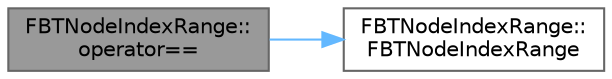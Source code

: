 digraph "FBTNodeIndexRange::operator=="
{
 // INTERACTIVE_SVG=YES
 // LATEX_PDF_SIZE
  bgcolor="transparent";
  edge [fontname=Helvetica,fontsize=10,labelfontname=Helvetica,labelfontsize=10];
  node [fontname=Helvetica,fontsize=10,shape=box,height=0.2,width=0.4];
  rankdir="LR";
  Node1 [id="Node000001",label="FBTNodeIndexRange::\loperator==",height=0.2,width=0.4,color="gray40", fillcolor="grey60", style="filled", fontcolor="black",tooltip=" "];
  Node1 -> Node2 [id="edge1_Node000001_Node000002",color="steelblue1",style="solid",tooltip=" "];
  Node2 [id="Node000002",label="FBTNodeIndexRange::\lFBTNodeIndexRange",height=0.2,width=0.4,color="grey40", fillcolor="white", style="filled",URL="$db/dc1/structFBTNodeIndexRange.html#aac00bb221d511bda31234ad4b92f8213",tooltip=" "];
}
